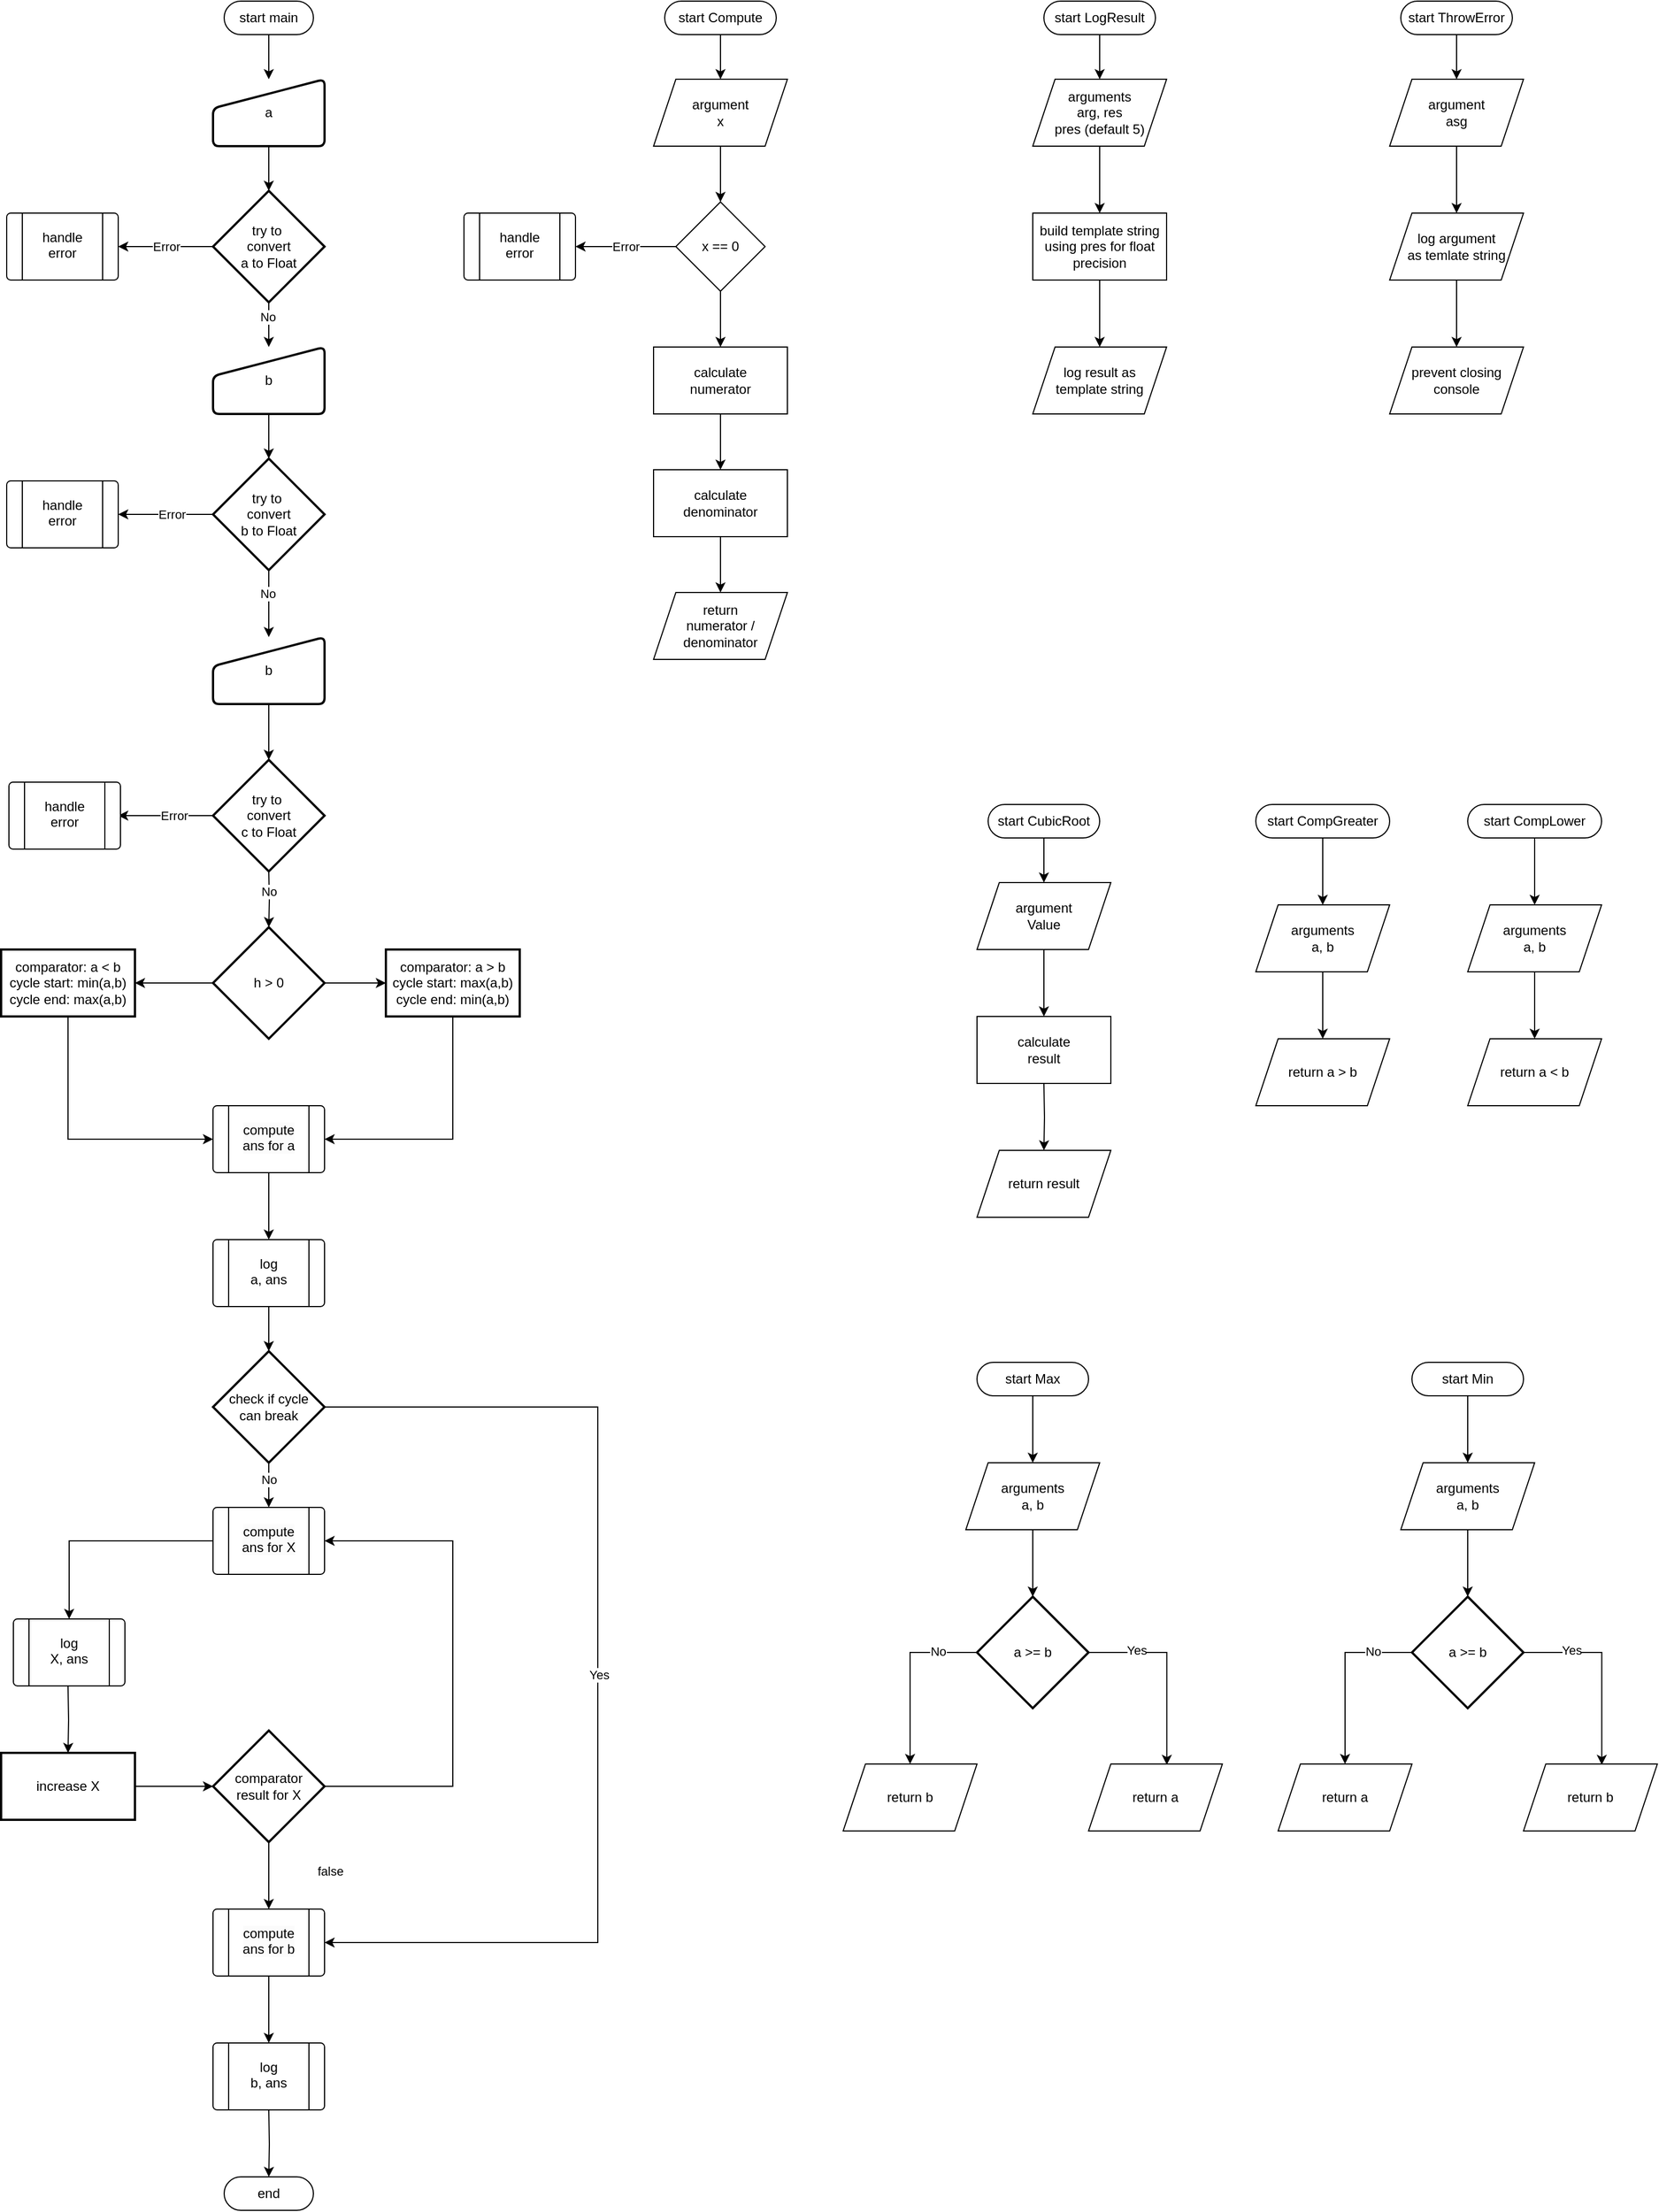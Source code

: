 <mxfile version="24.7.12">
  <diagram name="Page-1" id="rGpMSFOonj487tE5j5Fk">
    <mxGraphModel dx="2978" dy="1855" grid="1" gridSize="10" guides="1" tooltips="1" connect="1" arrows="1" fold="1" page="1" pageScale="1" pageWidth="850" pageHeight="1100" math="0" shadow="0">
      <root>
        <mxCell id="0" />
        <mxCell id="1" parent="0" />
        <mxCell id="5gMmRkLPcR2b_tLrsvK7-10" style="edgeStyle=orthogonalEdgeStyle;rounded=0;orthogonalLoop=1;jettySize=auto;html=1;exitX=0.5;exitY=0.5;exitDx=0;exitDy=15;exitPerimeter=0;entryX=0.5;entryY=0;entryDx=0;entryDy=0;" parent="1" source="5gMmRkLPcR2b_tLrsvK7-4" target="5gMmRkLPcR2b_tLrsvK7-5" edge="1">
          <mxGeometry relative="1" as="geometry" />
        </mxCell>
        <mxCell id="5gMmRkLPcR2b_tLrsvK7-4" value="start main" style="html=1;dashed=0;whiteSpace=wrap;shape=mxgraph.dfd.start" parent="1" vertex="1">
          <mxGeometry x="385" y="180" width="80" height="30" as="geometry" />
        </mxCell>
        <mxCell id="5gMmRkLPcR2b_tLrsvK7-5" value="a" style="html=1;strokeWidth=2;shape=manualInput;whiteSpace=wrap;rounded=1;size=26;arcSize=11;" parent="1" vertex="1">
          <mxGeometry x="375" y="250" width="100" height="60" as="geometry" />
        </mxCell>
        <mxCell id="5gMmRkLPcR2b_tLrsvK7-6" value="&lt;div&gt;try to&amp;nbsp;&lt;/div&gt;&lt;div&gt;convert&lt;/div&gt;&lt;div&gt;a to Float&lt;/div&gt;" style="strokeWidth=2;html=1;shape=mxgraph.flowchart.decision;whiteSpace=wrap;" parent="1" vertex="1">
          <mxGeometry x="375" y="350" width="100" height="100" as="geometry" />
        </mxCell>
        <mxCell id="5gMmRkLPcR2b_tLrsvK7-8" value="Error" style="edgeStyle=orthogonalEdgeStyle;rounded=0;orthogonalLoop=1;jettySize=auto;html=1;entryX=1;entryY=0.5;entryDx=0;entryDy=0;entryPerimeter=0;" parent="1" source="5gMmRkLPcR2b_tLrsvK7-6" edge="1">
          <mxGeometry relative="1" as="geometry">
            <mxPoint x="290" y="400" as="targetPoint" />
          </mxGeometry>
        </mxCell>
        <mxCell id="5gMmRkLPcR2b_tLrsvK7-11" style="edgeStyle=orthogonalEdgeStyle;rounded=0;orthogonalLoop=1;jettySize=auto;html=1;exitX=0.5;exitY=1;exitDx=0;exitDy=0;entryX=0.5;entryY=0;entryDx=0;entryDy=0;entryPerimeter=0;" parent="1" source="5gMmRkLPcR2b_tLrsvK7-5" target="5gMmRkLPcR2b_tLrsvK7-6" edge="1">
          <mxGeometry relative="1" as="geometry" />
        </mxCell>
        <mxCell id="5gMmRkLPcR2b_tLrsvK7-13" value="&lt;div&gt;&lt;div&gt;try to&amp;nbsp;&lt;/div&gt;&lt;div&gt;convert&lt;/div&gt;&lt;div&gt;b to Float&lt;/div&gt;&lt;/div&gt;" style="strokeWidth=2;html=1;shape=mxgraph.flowchart.decision;whiteSpace=wrap;" parent="1" vertex="1">
          <mxGeometry x="375" y="590" width="100" height="100" as="geometry" />
        </mxCell>
        <mxCell id="5gMmRkLPcR2b_tLrsvK7-15" style="edgeStyle=orthogonalEdgeStyle;rounded=0;orthogonalLoop=1;jettySize=auto;html=1;entryX=1;entryY=0.5;entryDx=0;entryDy=0;" parent="1" source="5gMmRkLPcR2b_tLrsvK7-13" target="O79FLIzLbf8TsEZj3FIF-6" edge="1">
          <mxGeometry relative="1" as="geometry">
            <mxPoint x="290" y="660" as="targetPoint" />
          </mxGeometry>
        </mxCell>
        <mxCell id="O79FLIzLbf8TsEZj3FIF-11" value="Error" style="edgeLabel;html=1;align=center;verticalAlign=middle;resizable=0;points=[];" vertex="1" connectable="0" parent="5gMmRkLPcR2b_tLrsvK7-15">
          <mxGeometry x="-0.13" relative="1" as="geometry">
            <mxPoint as="offset" />
          </mxGeometry>
        </mxCell>
        <mxCell id="5gMmRkLPcR2b_tLrsvK7-17" value="&lt;div&gt;try to&amp;nbsp;&lt;/div&gt;&lt;div&gt;convert&lt;/div&gt;&lt;div&gt;c to Float&lt;/div&gt;" style="strokeWidth=2;html=1;shape=mxgraph.flowchart.decision;whiteSpace=wrap;" parent="1" vertex="1">
          <mxGeometry x="375" y="860" width="100" height="100" as="geometry" />
        </mxCell>
        <mxCell id="5gMmRkLPcR2b_tLrsvK7-19" style="edgeStyle=orthogonalEdgeStyle;rounded=0;orthogonalLoop=1;jettySize=auto;html=1;entryX=1;entryY=0.5;entryDx=0;entryDy=0;entryPerimeter=0;" parent="1" edge="1">
          <mxGeometry relative="1" as="geometry">
            <mxPoint x="375" y="910" as="sourcePoint" />
            <mxPoint x="290" y="910" as="targetPoint" />
          </mxGeometry>
        </mxCell>
        <mxCell id="O79FLIzLbf8TsEZj3FIF-12" value="Error" style="edgeLabel;html=1;align=center;verticalAlign=middle;resizable=0;points=[];" vertex="1" connectable="0" parent="5gMmRkLPcR2b_tLrsvK7-19">
          <mxGeometry x="-0.266" y="-2" relative="1" as="geometry">
            <mxPoint x="-4" y="2" as="offset" />
          </mxGeometry>
        </mxCell>
        <mxCell id="5gMmRkLPcR2b_tLrsvK7-21" style="edgeStyle=orthogonalEdgeStyle;rounded=0;orthogonalLoop=1;jettySize=auto;html=1;exitX=0.5;exitY=1;exitDx=0;exitDy=0;exitPerimeter=0;" parent="1" source="5gMmRkLPcR2b_tLrsvK7-6" edge="1">
          <mxGeometry relative="1" as="geometry">
            <mxPoint x="425" y="490" as="targetPoint" />
          </mxGeometry>
        </mxCell>
        <mxCell id="5gMmRkLPcR2b_tLrsvK7-23" value="No" style="edgeLabel;html=1;align=center;verticalAlign=middle;resizable=0;points=[];" parent="5gMmRkLPcR2b_tLrsvK7-21" vertex="1" connectable="0">
          <mxGeometry x="-0.38" y="-1" relative="1" as="geometry">
            <mxPoint as="offset" />
          </mxGeometry>
        </mxCell>
        <mxCell id="5gMmRkLPcR2b_tLrsvK7-22" style="edgeStyle=orthogonalEdgeStyle;rounded=0;orthogonalLoop=1;jettySize=auto;html=1;exitX=0.5;exitY=1;exitDx=0;exitDy=0;exitPerimeter=0;entryX=0.5;entryY=0;entryDx=0;entryDy=0;" parent="1" source="5gMmRkLPcR2b_tLrsvK7-13" target="O79FLIzLbf8TsEZj3FIF-16" edge="1">
          <mxGeometry relative="1" as="geometry" />
        </mxCell>
        <mxCell id="5gMmRkLPcR2b_tLrsvK7-24" value="No" style="edgeLabel;html=1;align=center;verticalAlign=middle;resizable=0;points=[];" parent="5gMmRkLPcR2b_tLrsvK7-22" vertex="1" connectable="0">
          <mxGeometry x="-0.307" y="-1" relative="1" as="geometry">
            <mxPoint as="offset" />
          </mxGeometry>
        </mxCell>
        <mxCell id="5gMmRkLPcR2b_tLrsvK7-29" value="" style="edgeStyle=orthogonalEdgeStyle;rounded=0;orthogonalLoop=1;jettySize=auto;html=1;" parent="1" source="5gMmRkLPcR2b_tLrsvK7-25" target="5gMmRkLPcR2b_tLrsvK7-28" edge="1">
          <mxGeometry relative="1" as="geometry" />
        </mxCell>
        <mxCell id="5gMmRkLPcR2b_tLrsvK7-31" style="edgeStyle=orthogonalEdgeStyle;rounded=0;orthogonalLoop=1;jettySize=auto;html=1;exitX=1;exitY=0.5;exitDx=0;exitDy=0;exitPerimeter=0;entryX=0;entryY=0.5;entryDx=0;entryDy=0;" parent="1" source="5gMmRkLPcR2b_tLrsvK7-25" target="5gMmRkLPcR2b_tLrsvK7-30" edge="1">
          <mxGeometry relative="1" as="geometry" />
        </mxCell>
        <mxCell id="5gMmRkLPcR2b_tLrsvK7-25" value="&lt;div&gt;&lt;div&gt;h &amp;gt; 0&lt;/div&gt;&lt;/div&gt;" style="strokeWidth=2;html=1;shape=mxgraph.flowchart.decision;whiteSpace=wrap;" parent="1" vertex="1">
          <mxGeometry x="375" y="1010" width="100" height="100" as="geometry" />
        </mxCell>
        <mxCell id="5gMmRkLPcR2b_tLrsvK7-26" style="edgeStyle=orthogonalEdgeStyle;rounded=0;orthogonalLoop=1;jettySize=auto;html=1;exitX=0.5;exitY=1;exitDx=0;exitDy=0;exitPerimeter=0;entryX=0.5;entryY=0;entryDx=0;entryDy=0;entryPerimeter=0;" parent="1" target="5gMmRkLPcR2b_tLrsvK7-25" edge="1">
          <mxGeometry relative="1" as="geometry">
            <mxPoint x="425" y="960" as="sourcePoint" />
          </mxGeometry>
        </mxCell>
        <mxCell id="5gMmRkLPcR2b_tLrsvK7-27" value="No" style="edgeLabel;html=1;align=center;verticalAlign=middle;resizable=0;points=[];" parent="5gMmRkLPcR2b_tLrsvK7-26" vertex="1" connectable="0">
          <mxGeometry x="-0.307" y="-1" relative="1" as="geometry">
            <mxPoint as="offset" />
          </mxGeometry>
        </mxCell>
        <mxCell id="5gMmRkLPcR2b_tLrsvK7-33" style="edgeStyle=orthogonalEdgeStyle;rounded=0;orthogonalLoop=1;jettySize=auto;html=1;exitX=0.5;exitY=1;exitDx=0;exitDy=0;entryX=0;entryY=0.5;entryDx=0;entryDy=0;" parent="1" source="5gMmRkLPcR2b_tLrsvK7-28" target="O79FLIzLbf8TsEZj3FIF-21" edge="1">
          <mxGeometry relative="1" as="geometry">
            <mxPoint x="365" y="1200" as="targetPoint" />
          </mxGeometry>
        </mxCell>
        <mxCell id="5gMmRkLPcR2b_tLrsvK7-28" value="comparator: a &amp;lt; b&lt;div&gt;cycle start: min(a,b)&lt;/div&gt;&lt;div&gt;cycle end: max(a,b)&lt;/div&gt;" style="whiteSpace=wrap;html=1;strokeWidth=2;" parent="1" vertex="1">
          <mxGeometry x="185" y="1030" width="120" height="60" as="geometry" />
        </mxCell>
        <mxCell id="5gMmRkLPcR2b_tLrsvK7-34" style="edgeStyle=orthogonalEdgeStyle;rounded=0;orthogonalLoop=1;jettySize=auto;html=1;exitX=0.5;exitY=1;exitDx=0;exitDy=0;entryX=1;entryY=0.5;entryDx=0;entryDy=0;" parent="1" source="5gMmRkLPcR2b_tLrsvK7-30" target="O79FLIzLbf8TsEZj3FIF-21" edge="1">
          <mxGeometry relative="1" as="geometry">
            <mxPoint x="475" y="1280" as="targetPoint" />
          </mxGeometry>
        </mxCell>
        <mxCell id="5gMmRkLPcR2b_tLrsvK7-30" value="comparator: a &amp;gt; b&lt;div&gt;cycle start: m&lt;span style=&quot;background-color: initial;&quot;&gt;ax&lt;/span&gt;&lt;span style=&quot;background-color: initial;&quot;&gt;(a,b)&lt;/span&gt;&lt;/div&gt;&lt;div&gt;cycle end: m&lt;span style=&quot;background-color: initial;&quot;&gt;in&lt;/span&gt;&lt;span style=&quot;background-color: initial;&quot;&gt;(a,b)&lt;/span&gt;&lt;/div&gt;" style="whiteSpace=wrap;html=1;strokeWidth=2;" parent="1" vertex="1">
          <mxGeometry x="530" y="1030" width="120" height="60" as="geometry" />
        </mxCell>
        <mxCell id="5gMmRkLPcR2b_tLrsvK7-38" style="edgeStyle=orthogonalEdgeStyle;rounded=0;orthogonalLoop=1;jettySize=auto;html=1;exitX=0.5;exitY=1;exitDx=0;exitDy=0;entryX=0.5;entryY=0;entryDx=0;entryDy=0;" parent="1" target="5gMmRkLPcR2b_tLrsvK7-37" edge="1">
          <mxGeometry relative="1" as="geometry">
            <mxPoint x="245" y="1690" as="sourcePoint" />
          </mxGeometry>
        </mxCell>
        <mxCell id="5gMmRkLPcR2b_tLrsvK7-37" value="increase X" style="whiteSpace=wrap;html=1;strokeWidth=2;" parent="1" vertex="1">
          <mxGeometry x="185" y="1750" width="120" height="60" as="geometry" />
        </mxCell>
        <mxCell id="5gMmRkLPcR2b_tLrsvK7-44" style="edgeStyle=orthogonalEdgeStyle;rounded=0;orthogonalLoop=1;jettySize=auto;html=1;exitX=0.5;exitY=1;exitDx=0;exitDy=0;exitPerimeter=0;entryX=0.5;entryY=0;entryDx=0;entryDy=0;" parent="1" source="5gMmRkLPcR2b_tLrsvK7-39" edge="1" target="5gMmRkLPcR2b_tLrsvK7-65">
          <mxGeometry relative="1" as="geometry">
            <mxPoint x="424.882" y="1800" as="targetPoint" />
          </mxGeometry>
        </mxCell>
        <mxCell id="5gMmRkLPcR2b_tLrsvK7-45" value="false" style="edgeLabel;html=1;align=center;verticalAlign=middle;resizable=0;points=[];" parent="5gMmRkLPcR2b_tLrsvK7-44" vertex="1" connectable="0">
          <mxGeometry x="-0.103" y="-1" relative="1" as="geometry">
            <mxPoint x="56" y="-1" as="offset" />
          </mxGeometry>
        </mxCell>
        <mxCell id="O79FLIzLbf8TsEZj3FIF-29" style="edgeStyle=orthogonalEdgeStyle;rounded=0;orthogonalLoop=1;jettySize=auto;html=1;exitX=1;exitY=0.5;exitDx=0;exitDy=0;exitPerimeter=0;entryX=1;entryY=0.5;entryDx=0;entryDy=0;" edge="1" parent="1" source="5gMmRkLPcR2b_tLrsvK7-39" target="5gMmRkLPcR2b_tLrsvK7-54">
          <mxGeometry relative="1" as="geometry">
            <Array as="points">
              <mxPoint x="590" y="1780" />
              <mxPoint x="590" y="1560" />
            </Array>
          </mxGeometry>
        </mxCell>
        <mxCell id="5gMmRkLPcR2b_tLrsvK7-39" value="&lt;div&gt;&lt;div&gt;comparator&lt;/div&gt;&lt;/div&gt;&lt;div&gt;result for X&lt;/div&gt;" style="strokeWidth=2;html=1;shape=mxgraph.flowchart.decision;whiteSpace=wrap;" parent="1" vertex="1">
          <mxGeometry x="375" y="1730" width="100" height="100" as="geometry" />
        </mxCell>
        <mxCell id="5gMmRkLPcR2b_tLrsvK7-40" style="edgeStyle=orthogonalEdgeStyle;rounded=0;orthogonalLoop=1;jettySize=auto;html=1;exitX=1;exitY=0.5;exitDx=0;exitDy=0;entryX=0;entryY=0.5;entryDx=0;entryDy=0;entryPerimeter=0;" parent="1" source="5gMmRkLPcR2b_tLrsvK7-37" target="5gMmRkLPcR2b_tLrsvK7-39" edge="1">
          <mxGeometry relative="1" as="geometry" />
        </mxCell>
        <mxCell id="5gMmRkLPcR2b_tLrsvK7-48" style="edgeStyle=orthogonalEdgeStyle;rounded=0;orthogonalLoop=1;jettySize=auto;html=1;exitX=0.5;exitY=1;exitDx=0;exitDy=0;entryX=0.5;entryY=0;entryDx=0;entryDy=0;" parent="1" edge="1">
          <mxGeometry relative="1" as="geometry">
            <mxPoint x="425" y="1950" as="sourcePoint" />
            <mxPoint x="425" y="2010" as="targetPoint" />
          </mxGeometry>
        </mxCell>
        <mxCell id="5gMmRkLPcR2b_tLrsvK7-49" value="end" style="html=1;dashed=0;whiteSpace=wrap;shape=mxgraph.dfd.start" parent="1" vertex="1">
          <mxGeometry x="385" y="2130" width="80" height="30" as="geometry" />
        </mxCell>
        <mxCell id="5gMmRkLPcR2b_tLrsvK7-50" style="edgeStyle=orthogonalEdgeStyle;rounded=0;orthogonalLoop=1;jettySize=auto;html=1;exitX=0.5;exitY=1;exitDx=0;exitDy=0;entryX=0.5;entryY=0.5;entryDx=0;entryDy=-15;entryPerimeter=0;" parent="1" target="5gMmRkLPcR2b_tLrsvK7-49" edge="1">
          <mxGeometry relative="1" as="geometry">
            <mxPoint x="425" y="2070" as="sourcePoint" />
          </mxGeometry>
        </mxCell>
        <mxCell id="5gMmRkLPcR2b_tLrsvK7-56" value="" style="group" parent="1" vertex="1" connectable="0">
          <mxGeometry x="375" y="1530" width="100" height="60" as="geometry" />
        </mxCell>
        <object label="" id="5gMmRkLPcR2b_tLrsvK7-54">
          <mxCell style="verticalLabelPosition=bottom;verticalAlign=top;html=1;shape=process;whiteSpace=wrap;rounded=1;size=0.14;arcSize=6;" parent="5gMmRkLPcR2b_tLrsvK7-56" vertex="1">
            <mxGeometry width="100" height="60" as="geometry" />
          </mxCell>
        </object>
        <mxCell id="5gMmRkLPcR2b_tLrsvK7-55" value="&lt;span style=&quot;color: rgb(0, 0, 0); font-family: Helvetica; font-size: 12px; font-style: normal; font-variant-ligatures: normal; font-variant-caps: normal; font-weight: 400; letter-spacing: normal; orphans: 2; text-indent: 0px; text-transform: none; widows: 2; word-spacing: 0px; -webkit-text-stroke-width: 0px; white-space: normal; background-color: rgb(251, 251, 251); text-decoration-thickness: initial; text-decoration-style: initial; text-decoration-color: initial; float: none; display: inline !important;&quot;&gt;compute&lt;/span&gt;&lt;div&gt;&lt;span style=&quot;color: rgb(0, 0, 0); font-family: Helvetica; font-size: 12px; font-style: normal; font-variant-ligatures: normal; font-variant-caps: normal; font-weight: 400; letter-spacing: normal; orphans: 2; text-indent: 0px; text-transform: none; widows: 2; word-spacing: 0px; -webkit-text-stroke-width: 0px; white-space: normal; background-color: rgb(251, 251, 251); text-decoration-thickness: initial; text-decoration-style: initial; text-decoration-color: initial; float: none; display: inline !important;&quot;&gt;ans for X&lt;/span&gt;&lt;/div&gt;" style="text;whiteSpace=wrap;html=1;fontFamily=Helvetica;fontSize=12;fontColor=default;align=center;" parent="5gMmRkLPcR2b_tLrsvK7-56" vertex="1">
          <mxGeometry x="10" y="7.5" width="80" height="45" as="geometry" />
        </mxCell>
        <mxCell id="5gMmRkLPcR2b_tLrsvK7-58" value="" style="group" parent="1" vertex="1" connectable="0">
          <mxGeometry x="196" y="1630" width="100" height="60" as="geometry" />
        </mxCell>
        <object label="" id="5gMmRkLPcR2b_tLrsvK7-59">
          <mxCell style="verticalLabelPosition=bottom;verticalAlign=top;html=1;shape=process;whiteSpace=wrap;rounded=1;size=0.14;arcSize=6;" parent="5gMmRkLPcR2b_tLrsvK7-58" vertex="1">
            <mxGeometry width="100" height="60" as="geometry" />
          </mxCell>
        </object>
        <mxCell id="5gMmRkLPcR2b_tLrsvK7-60" value="log&lt;div&gt;X,&amp;nbsp;&lt;span style=&quot;background-color: initial;&quot;&gt;ans&lt;/span&gt;&lt;/div&gt;" style="text;whiteSpace=wrap;html=1;fontFamily=Helvetica;fontSize=12;fontColor=default;align=center;" parent="5gMmRkLPcR2b_tLrsvK7-58" vertex="1">
          <mxGeometry x="10" y="7.5" width="80" height="45" as="geometry" />
        </mxCell>
        <mxCell id="5gMmRkLPcR2b_tLrsvK7-64" value="" style="group" parent="1" vertex="1" connectable="0">
          <mxGeometry x="375" y="1890" width="100" height="60" as="geometry" />
        </mxCell>
        <object label="" id="5gMmRkLPcR2b_tLrsvK7-65">
          <mxCell style="verticalLabelPosition=bottom;verticalAlign=top;html=1;shape=process;whiteSpace=wrap;rounded=1;size=0.14;arcSize=6;" parent="5gMmRkLPcR2b_tLrsvK7-64" vertex="1">
            <mxGeometry width="100" height="60" as="geometry" />
          </mxCell>
        </object>
        <mxCell id="5gMmRkLPcR2b_tLrsvK7-66" value="&lt;span style=&quot;color: rgb(0, 0, 0); font-family: Helvetica; font-size: 12px; font-style: normal; font-variant-ligatures: normal; font-variant-caps: normal; font-weight: 400; letter-spacing: normal; orphans: 2; text-indent: 0px; text-transform: none; widows: 2; word-spacing: 0px; -webkit-text-stroke-width: 0px; white-space: normal; background-color: rgb(251, 251, 251); text-decoration-thickness: initial; text-decoration-style: initial; text-decoration-color: initial; float: none; display: inline !important;&quot;&gt;compute&lt;/span&gt;&lt;div&gt;&lt;span style=&quot;color: rgb(0, 0, 0); font-family: Helvetica; font-size: 12px; font-style: normal; font-variant-ligatures: normal; font-variant-caps: normal; font-weight: 400; letter-spacing: normal; orphans: 2; text-indent: 0px; text-transform: none; widows: 2; word-spacing: 0px; -webkit-text-stroke-width: 0px; white-space: normal; background-color: rgb(251, 251, 251); text-decoration-thickness: initial; text-decoration-style: initial; text-decoration-color: initial; float: none; display: inline !important;&quot;&gt;ans for b&lt;/span&gt;&lt;/div&gt;" style="text;whiteSpace=wrap;html=1;fontFamily=Helvetica;fontSize=12;fontColor=default;align=center;" parent="5gMmRkLPcR2b_tLrsvK7-64" vertex="1">
          <mxGeometry x="10" y="7.5" width="80" height="45" as="geometry" />
        </mxCell>
        <mxCell id="5gMmRkLPcR2b_tLrsvK7-67" value="" style="group" parent="1" vertex="1" connectable="0">
          <mxGeometry x="375" y="2010" width="100" height="60" as="geometry" />
        </mxCell>
        <object label="" id="5gMmRkLPcR2b_tLrsvK7-68">
          <mxCell style="verticalLabelPosition=bottom;verticalAlign=top;html=1;shape=process;whiteSpace=wrap;rounded=1;size=0.14;arcSize=6;" parent="5gMmRkLPcR2b_tLrsvK7-67" vertex="1">
            <mxGeometry width="100" height="60" as="geometry" />
          </mxCell>
        </object>
        <mxCell id="5gMmRkLPcR2b_tLrsvK7-69" value="log&lt;div&gt;b,&amp;nbsp;&lt;span style=&quot;background-color: initial;&quot;&gt;ans&lt;/span&gt;&lt;/div&gt;" style="text;whiteSpace=wrap;html=1;fontFamily=Helvetica;fontSize=12;fontColor=default;align=center;" parent="5gMmRkLPcR2b_tLrsvK7-67" vertex="1">
          <mxGeometry x="10" y="7.5" width="80" height="45" as="geometry" />
        </mxCell>
        <mxCell id="O79FLIzLbf8TsEZj3FIF-2" value="" style="group" vertex="1" connectable="0" parent="1">
          <mxGeometry x="190" y="370" width="100" height="60" as="geometry" />
        </mxCell>
        <object label="" id="O79FLIzLbf8TsEZj3FIF-3">
          <mxCell style="verticalLabelPosition=bottom;verticalAlign=top;html=1;shape=process;whiteSpace=wrap;rounded=1;size=0.14;arcSize=6;" vertex="1" parent="O79FLIzLbf8TsEZj3FIF-2">
            <mxGeometry width="100" height="60" as="geometry" />
          </mxCell>
        </object>
        <mxCell id="O79FLIzLbf8TsEZj3FIF-4" value="handle&lt;div&gt;error&lt;/div&gt;" style="text;whiteSpace=wrap;html=1;fontFamily=Helvetica;fontSize=12;fontColor=default;align=center;" vertex="1" parent="O79FLIzLbf8TsEZj3FIF-2">
          <mxGeometry x="10" y="7.5" width="80" height="45" as="geometry" />
        </mxCell>
        <mxCell id="O79FLIzLbf8TsEZj3FIF-5" value="" style="group" vertex="1" connectable="0" parent="1">
          <mxGeometry x="190" y="610" width="100" height="60" as="geometry" />
        </mxCell>
        <object label="" id="O79FLIzLbf8TsEZj3FIF-6">
          <mxCell style="verticalLabelPosition=bottom;verticalAlign=top;html=1;shape=process;whiteSpace=wrap;rounded=1;size=0.14;arcSize=6;" vertex="1" parent="O79FLIzLbf8TsEZj3FIF-5">
            <mxGeometry width="100" height="60" as="geometry" />
          </mxCell>
        </object>
        <mxCell id="O79FLIzLbf8TsEZj3FIF-7" value="handle&lt;div&gt;error&lt;/div&gt;" style="text;whiteSpace=wrap;html=1;fontFamily=Helvetica;fontSize=12;fontColor=default;align=center;" vertex="1" parent="O79FLIzLbf8TsEZj3FIF-5">
          <mxGeometry x="10" y="7.5" width="80" height="45" as="geometry" />
        </mxCell>
        <mxCell id="O79FLIzLbf8TsEZj3FIF-8" value="" style="group" vertex="1" connectable="0" parent="1">
          <mxGeometry x="192" y="880" width="100" height="60" as="geometry" />
        </mxCell>
        <object label="" id="O79FLIzLbf8TsEZj3FIF-9">
          <mxCell style="verticalLabelPosition=bottom;verticalAlign=top;html=1;shape=process;whiteSpace=wrap;rounded=1;size=0.14;arcSize=6;" vertex="1" parent="O79FLIzLbf8TsEZj3FIF-8">
            <mxGeometry width="100" height="60" as="geometry" />
          </mxCell>
        </object>
        <mxCell id="O79FLIzLbf8TsEZj3FIF-10" value="handle&lt;div&gt;error&lt;/div&gt;" style="text;whiteSpace=wrap;html=1;fontFamily=Helvetica;fontSize=12;fontColor=default;align=center;" vertex="1" parent="O79FLIzLbf8TsEZj3FIF-8">
          <mxGeometry x="10" y="7.5" width="80" height="45" as="geometry" />
        </mxCell>
        <mxCell id="O79FLIzLbf8TsEZj3FIF-15" value="b" style="html=1;strokeWidth=2;shape=manualInput;whiteSpace=wrap;rounded=1;size=26;arcSize=11;" vertex="1" parent="1">
          <mxGeometry x="375" y="490" width="100" height="60" as="geometry" />
        </mxCell>
        <mxCell id="O79FLIzLbf8TsEZj3FIF-16" value="b" style="html=1;strokeWidth=2;shape=manualInput;whiteSpace=wrap;rounded=1;size=26;arcSize=11;" vertex="1" parent="1">
          <mxGeometry x="375" y="750" width="100" height="60" as="geometry" />
        </mxCell>
        <mxCell id="O79FLIzLbf8TsEZj3FIF-17" style="edgeStyle=orthogonalEdgeStyle;rounded=0;orthogonalLoop=1;jettySize=auto;html=1;exitX=0.5;exitY=1;exitDx=0;exitDy=0;entryX=0.5;entryY=0;entryDx=0;entryDy=0;entryPerimeter=0;" edge="1" parent="1" source="O79FLIzLbf8TsEZj3FIF-15" target="5gMmRkLPcR2b_tLrsvK7-13">
          <mxGeometry relative="1" as="geometry" />
        </mxCell>
        <mxCell id="O79FLIzLbf8TsEZj3FIF-19" style="edgeStyle=orthogonalEdgeStyle;rounded=0;orthogonalLoop=1;jettySize=auto;html=1;exitX=0.5;exitY=1;exitDx=0;exitDy=0;entryX=0.5;entryY=0;entryDx=0;entryDy=0;entryPerimeter=0;" edge="1" parent="1" source="O79FLIzLbf8TsEZj3FIF-16" target="5gMmRkLPcR2b_tLrsvK7-17">
          <mxGeometry relative="1" as="geometry" />
        </mxCell>
        <mxCell id="O79FLIzLbf8TsEZj3FIF-20" value="" style="group" vertex="1" connectable="0" parent="1">
          <mxGeometry x="375" y="1170" width="100" height="60" as="geometry" />
        </mxCell>
        <object label="" id="O79FLIzLbf8TsEZj3FIF-21">
          <mxCell style="verticalLabelPosition=bottom;verticalAlign=top;html=1;shape=process;whiteSpace=wrap;rounded=1;size=0.14;arcSize=6;" vertex="1" parent="O79FLIzLbf8TsEZj3FIF-20">
            <mxGeometry width="100" height="60" as="geometry" />
          </mxCell>
        </object>
        <mxCell id="O79FLIzLbf8TsEZj3FIF-22" value="&lt;span style=&quot;color: rgb(0, 0, 0); font-family: Helvetica; font-size: 12px; font-style: normal; font-variant-ligatures: normal; font-variant-caps: normal; font-weight: 400; letter-spacing: normal; orphans: 2; text-indent: 0px; text-transform: none; widows: 2; word-spacing: 0px; -webkit-text-stroke-width: 0px; white-space: normal; background-color: rgb(251, 251, 251); text-decoration-thickness: initial; text-decoration-style: initial; text-decoration-color: initial; float: none; display: inline !important;&quot;&gt;compute&lt;/span&gt;&lt;div&gt;&lt;span style=&quot;color: rgb(0, 0, 0); font-family: Helvetica; font-size: 12px; font-style: normal; font-variant-ligatures: normal; font-variant-caps: normal; font-weight: 400; letter-spacing: normal; orphans: 2; text-indent: 0px; text-transform: none; widows: 2; word-spacing: 0px; -webkit-text-stroke-width: 0px; white-space: normal; background-color: rgb(251, 251, 251); text-decoration-thickness: initial; text-decoration-style: initial; text-decoration-color: initial; float: none; display: inline !important;&quot;&gt;ans for a&lt;/span&gt;&lt;/div&gt;" style="text;whiteSpace=wrap;html=1;fontFamily=Helvetica;fontSize=12;fontColor=default;align=center;" vertex="1" parent="O79FLIzLbf8TsEZj3FIF-20">
          <mxGeometry x="10" y="7.5" width="80" height="45" as="geometry" />
        </mxCell>
        <mxCell id="O79FLIzLbf8TsEZj3FIF-23" value="" style="group" vertex="1" connectable="0" parent="1">
          <mxGeometry x="375" y="1290" width="100" height="60" as="geometry" />
        </mxCell>
        <object label="" id="O79FLIzLbf8TsEZj3FIF-24">
          <mxCell style="verticalLabelPosition=bottom;verticalAlign=top;html=1;shape=process;whiteSpace=wrap;rounded=1;size=0.14;arcSize=6;" vertex="1" parent="O79FLIzLbf8TsEZj3FIF-23">
            <mxGeometry width="100" height="60" as="geometry" />
          </mxCell>
        </object>
        <mxCell id="O79FLIzLbf8TsEZj3FIF-25" value="log&lt;div&gt;a,&amp;nbsp;&lt;span style=&quot;background-color: initial;&quot;&gt;ans&lt;/span&gt;&lt;/div&gt;" style="text;whiteSpace=wrap;html=1;fontFamily=Helvetica;fontSize=12;fontColor=default;align=center;" vertex="1" parent="O79FLIzLbf8TsEZj3FIF-23">
          <mxGeometry x="10" y="7.5" width="80" height="45" as="geometry" />
        </mxCell>
        <mxCell id="O79FLIzLbf8TsEZj3FIF-26" style="edgeStyle=orthogonalEdgeStyle;rounded=0;orthogonalLoop=1;jettySize=auto;html=1;exitX=0.5;exitY=1;exitDx=0;exitDy=0;entryX=0.5;entryY=0;entryDx=0;entryDy=0;" edge="1" parent="1" source="O79FLIzLbf8TsEZj3FIF-21" target="O79FLIzLbf8TsEZj3FIF-24">
          <mxGeometry relative="1" as="geometry" />
        </mxCell>
        <mxCell id="O79FLIzLbf8TsEZj3FIF-27" style="edgeStyle=orthogonalEdgeStyle;rounded=0;orthogonalLoop=1;jettySize=auto;html=1;exitX=0.5;exitY=1;exitDx=0;exitDy=0;entryX=0.5;entryY=0;entryDx=0;entryDy=0;exitPerimeter=0;" edge="1" parent="1" source="O79FLIzLbf8TsEZj3FIF-30" target="5gMmRkLPcR2b_tLrsvK7-54">
          <mxGeometry relative="1" as="geometry" />
        </mxCell>
        <mxCell id="O79FLIzLbf8TsEZj3FIF-37" value="&lt;span style=&quot;color: rgba(0, 0, 0, 0); font-family: monospace; font-size: 0px; text-align: start; background-color: rgb(251, 251, 251);&quot;&gt;%3CmxGraphModel%3E%3Croot%3E%3CmxCell%20id%3D%220%22%2F%3E%3CmxCell%20id%3D%221%22%20parent%3D%220%22%2F%3E%3CmxCell%20id%3D%222%22%20value%3D%22No%22%20style%3D%22edgeLabel%3Bhtml%3D1%3Balign%3Dcenter%3BverticalAlign%3Dmiddle%3Bresizable%3D0%3Bpoints%3D%5B%5D%3B%22%20vertex%3D%221%22%20connectable%3D%220%22%20parent%3D%221%22%3E%3CmxGeometry%20x%3D%22456%22%20y%3D%221508%22%20as%3D%22geometry%22%2F%3E%3C%2FmxCell%3E%3C%2Froot%3E%3C%2FmxGraphModel%3E&lt;/span&gt;" style="edgeLabel;html=1;align=center;verticalAlign=middle;resizable=0;points=[];" vertex="1" connectable="0" parent="O79FLIzLbf8TsEZj3FIF-27">
          <mxGeometry x="-0.305" y="1" relative="1" as="geometry">
            <mxPoint as="offset" />
          </mxGeometry>
        </mxCell>
        <mxCell id="O79FLIzLbf8TsEZj3FIF-38" value="No" style="edgeLabel;html=1;align=center;verticalAlign=middle;resizable=0;points=[];" vertex="1" connectable="0" parent="O79FLIzLbf8TsEZj3FIF-27">
          <mxGeometry x="-0.28" relative="1" as="geometry">
            <mxPoint as="offset" />
          </mxGeometry>
        </mxCell>
        <mxCell id="O79FLIzLbf8TsEZj3FIF-28" style="edgeStyle=orthogonalEdgeStyle;rounded=0;orthogonalLoop=1;jettySize=auto;html=1;exitX=0;exitY=0.5;exitDx=0;exitDy=0;entryX=0.5;entryY=0;entryDx=0;entryDy=0;" edge="1" parent="1" source="5gMmRkLPcR2b_tLrsvK7-54" target="5gMmRkLPcR2b_tLrsvK7-59">
          <mxGeometry relative="1" as="geometry" />
        </mxCell>
        <mxCell id="O79FLIzLbf8TsEZj3FIF-31" value="" style="edgeStyle=orthogonalEdgeStyle;rounded=0;orthogonalLoop=1;jettySize=auto;html=1;exitX=0.5;exitY=1;exitDx=0;exitDy=0;entryX=0.5;entryY=0;entryDx=0;entryDy=0;" edge="1" parent="1" source="O79FLIzLbf8TsEZj3FIF-24" target="O79FLIzLbf8TsEZj3FIF-30">
          <mxGeometry relative="1" as="geometry">
            <mxPoint x="425" y="1350" as="sourcePoint" />
            <mxPoint x="190" y="1530" as="targetPoint" />
          </mxGeometry>
        </mxCell>
        <mxCell id="O79FLIzLbf8TsEZj3FIF-36" style="edgeStyle=orthogonalEdgeStyle;rounded=0;orthogonalLoop=1;jettySize=auto;html=1;exitX=1;exitY=0.5;exitDx=0;exitDy=0;exitPerimeter=0;entryX=1;entryY=0.5;entryDx=0;entryDy=0;" edge="1" parent="1" source="O79FLIzLbf8TsEZj3FIF-30" target="5gMmRkLPcR2b_tLrsvK7-65">
          <mxGeometry relative="1" as="geometry">
            <Array as="points">
              <mxPoint x="720" y="1440" />
              <mxPoint x="720" y="1920" />
            </Array>
          </mxGeometry>
        </mxCell>
        <mxCell id="O79FLIzLbf8TsEZj3FIF-39" value="Yes" style="edgeLabel;html=1;align=center;verticalAlign=middle;resizable=0;points=[];" vertex="1" connectable="0" parent="O79FLIzLbf8TsEZj3FIF-36">
          <mxGeometry x="-0.001" y="1" relative="1" as="geometry">
            <mxPoint as="offset" />
          </mxGeometry>
        </mxCell>
        <mxCell id="O79FLIzLbf8TsEZj3FIF-30" value="&lt;div&gt;&lt;div&gt;check if cycle&lt;/div&gt;&lt;/div&gt;&lt;div&gt;can break&lt;/div&gt;" style="strokeWidth=2;html=1;shape=mxgraph.flowchart.decision;whiteSpace=wrap;" vertex="1" parent="1">
          <mxGeometry x="375" y="1390" width="100" height="100" as="geometry" />
        </mxCell>
        <mxCell id="O79FLIzLbf8TsEZj3FIF-43" style="edgeStyle=orthogonalEdgeStyle;rounded=0;orthogonalLoop=1;jettySize=auto;html=1;exitX=0.5;exitY=0.5;exitDx=0;exitDy=15;exitPerimeter=0;entryX=0.5;entryY=0;entryDx=0;entryDy=0;" edge="1" parent="1" source="O79FLIzLbf8TsEZj3FIF-40" target="O79FLIzLbf8TsEZj3FIF-42">
          <mxGeometry relative="1" as="geometry" />
        </mxCell>
        <mxCell id="O79FLIzLbf8TsEZj3FIF-40" value="start Compute" style="html=1;dashed=0;whiteSpace=wrap;shape=mxgraph.dfd.start" vertex="1" parent="1">
          <mxGeometry x="780" y="180" width="100" height="30" as="geometry" />
        </mxCell>
        <mxCell id="O79FLIzLbf8TsEZj3FIF-50" style="edgeStyle=orthogonalEdgeStyle;rounded=0;orthogonalLoop=1;jettySize=auto;html=1;exitX=0.5;exitY=1;exitDx=0;exitDy=0;entryX=0.5;entryY=0;entryDx=0;entryDy=0;" edge="1" parent="1" source="O79FLIzLbf8TsEZj3FIF-41" target="O79FLIzLbf8TsEZj3FIF-49">
          <mxGeometry relative="1" as="geometry" />
        </mxCell>
        <mxCell id="O79FLIzLbf8TsEZj3FIF-41" value="x == 0" style="rhombus;whiteSpace=wrap;html=1;" vertex="1" parent="1">
          <mxGeometry x="790" y="360" width="80" height="80" as="geometry" />
        </mxCell>
        <mxCell id="O79FLIzLbf8TsEZj3FIF-44" style="edgeStyle=orthogonalEdgeStyle;rounded=0;orthogonalLoop=1;jettySize=auto;html=1;exitX=0.5;exitY=1;exitDx=0;exitDy=0;entryX=0.5;entryY=0;entryDx=0;entryDy=0;" edge="1" parent="1" source="O79FLIzLbf8TsEZj3FIF-42" target="O79FLIzLbf8TsEZj3FIF-41">
          <mxGeometry relative="1" as="geometry" />
        </mxCell>
        <mxCell id="O79FLIzLbf8TsEZj3FIF-42" value="argument&lt;div&gt;x&lt;/div&gt;" style="shape=parallelogram;perimeter=parallelogramPerimeter;whiteSpace=wrap;html=1;fixedSize=1;" vertex="1" parent="1">
          <mxGeometry x="770" y="250" width="120" height="60" as="geometry" />
        </mxCell>
        <mxCell id="O79FLIzLbf8TsEZj3FIF-45" value="Error" style="edgeStyle=orthogonalEdgeStyle;rounded=0;orthogonalLoop=1;jettySize=auto;html=1;entryX=1;entryY=0.5;entryDx=0;entryDy=0;entryPerimeter=0;exitX=0;exitY=0.5;exitDx=0;exitDy=0;" edge="1" parent="1" source="O79FLIzLbf8TsEZj3FIF-41">
          <mxGeometry relative="1" as="geometry">
            <mxPoint x="785" y="400" as="sourcePoint" />
            <mxPoint x="700" y="400" as="targetPoint" />
          </mxGeometry>
        </mxCell>
        <mxCell id="O79FLIzLbf8TsEZj3FIF-46" value="" style="group" vertex="1" connectable="0" parent="1">
          <mxGeometry x="600" y="370" width="100" height="60" as="geometry" />
        </mxCell>
        <object label="" id="O79FLIzLbf8TsEZj3FIF-47">
          <mxCell style="verticalLabelPosition=bottom;verticalAlign=top;html=1;shape=process;whiteSpace=wrap;rounded=1;size=0.14;arcSize=6;" vertex="1" parent="O79FLIzLbf8TsEZj3FIF-46">
            <mxGeometry width="100" height="60" as="geometry" />
          </mxCell>
        </object>
        <mxCell id="O79FLIzLbf8TsEZj3FIF-48" value="handle&lt;div&gt;error&lt;/div&gt;" style="text;whiteSpace=wrap;html=1;fontFamily=Helvetica;fontSize=12;fontColor=default;align=center;" vertex="1" parent="O79FLIzLbf8TsEZj3FIF-46">
          <mxGeometry x="10" y="7.5" width="80" height="45" as="geometry" />
        </mxCell>
        <mxCell id="O79FLIzLbf8TsEZj3FIF-52" style="edgeStyle=orthogonalEdgeStyle;rounded=0;orthogonalLoop=1;jettySize=auto;html=1;exitX=0.5;exitY=1;exitDx=0;exitDy=0;entryX=0.5;entryY=0;entryDx=0;entryDy=0;" edge="1" parent="1" source="O79FLIzLbf8TsEZj3FIF-49" target="O79FLIzLbf8TsEZj3FIF-51">
          <mxGeometry relative="1" as="geometry" />
        </mxCell>
        <mxCell id="O79FLIzLbf8TsEZj3FIF-49" value="calculate&lt;div&gt;numerator&lt;br&gt;&lt;/div&gt;" style="rounded=0;whiteSpace=wrap;html=1;" vertex="1" parent="1">
          <mxGeometry x="770" y="490" width="120" height="60" as="geometry" />
        </mxCell>
        <mxCell id="O79FLIzLbf8TsEZj3FIF-54" style="edgeStyle=orthogonalEdgeStyle;rounded=0;orthogonalLoop=1;jettySize=auto;html=1;exitX=0.5;exitY=1;exitDx=0;exitDy=0;entryX=0.5;entryY=0;entryDx=0;entryDy=0;" edge="1" parent="1" source="O79FLIzLbf8TsEZj3FIF-51" target="O79FLIzLbf8TsEZj3FIF-53">
          <mxGeometry relative="1" as="geometry" />
        </mxCell>
        <mxCell id="O79FLIzLbf8TsEZj3FIF-51" value="calculate&lt;div&gt;denominator&lt;br&gt;&lt;/div&gt;" style="rounded=0;whiteSpace=wrap;html=1;" vertex="1" parent="1">
          <mxGeometry x="770" y="600" width="120" height="60" as="geometry" />
        </mxCell>
        <mxCell id="O79FLIzLbf8TsEZj3FIF-53" value="return&lt;br&gt;numerator / denominator" style="shape=parallelogram;perimeter=parallelogramPerimeter;whiteSpace=wrap;html=1;fixedSize=1;" vertex="1" parent="1">
          <mxGeometry x="770" y="710" width="120" height="60" as="geometry" />
        </mxCell>
        <mxCell id="O79FLIzLbf8TsEZj3FIF-58" style="edgeStyle=orthogonalEdgeStyle;rounded=0;orthogonalLoop=1;jettySize=auto;html=1;exitX=0.5;exitY=0.5;exitDx=0;exitDy=15;exitPerimeter=0;entryX=0.5;entryY=0;entryDx=0;entryDy=0;" edge="1" parent="1" source="O79FLIzLbf8TsEZj3FIF-56" target="O79FLIzLbf8TsEZj3FIF-57">
          <mxGeometry relative="1" as="geometry" />
        </mxCell>
        <mxCell id="O79FLIzLbf8TsEZj3FIF-56" value="start LogResult" style="html=1;dashed=0;whiteSpace=wrap;shape=mxgraph.dfd.start" vertex="1" parent="1">
          <mxGeometry x="1120" y="180" width="100" height="30" as="geometry" />
        </mxCell>
        <mxCell id="O79FLIzLbf8TsEZj3FIF-60" style="edgeStyle=orthogonalEdgeStyle;rounded=0;orthogonalLoop=1;jettySize=auto;html=1;exitX=0.5;exitY=1;exitDx=0;exitDy=0;entryX=0.5;entryY=0;entryDx=0;entryDy=0;" edge="1" parent="1" source="O79FLIzLbf8TsEZj3FIF-57" target="O79FLIzLbf8TsEZj3FIF-59">
          <mxGeometry relative="1" as="geometry" />
        </mxCell>
        <mxCell id="O79FLIzLbf8TsEZj3FIF-57" value="arguments&lt;div&gt;arg,&amp;nbsp;res&lt;/div&gt;&lt;div&gt;pres (default 5)&lt;br&gt;&lt;/div&gt;" style="shape=parallelogram;perimeter=parallelogramPerimeter;whiteSpace=wrap;html=1;fixedSize=1;" vertex="1" parent="1">
          <mxGeometry x="1110" y="250" width="120" height="60" as="geometry" />
        </mxCell>
        <mxCell id="O79FLIzLbf8TsEZj3FIF-62" style="edgeStyle=orthogonalEdgeStyle;rounded=0;orthogonalLoop=1;jettySize=auto;html=1;exitX=0.5;exitY=1;exitDx=0;exitDy=0;entryX=0.5;entryY=0;entryDx=0;entryDy=0;" edge="1" parent="1" source="O79FLIzLbf8TsEZj3FIF-59" target="O79FLIzLbf8TsEZj3FIF-61">
          <mxGeometry relative="1" as="geometry" />
        </mxCell>
        <mxCell id="O79FLIzLbf8TsEZj3FIF-59" value="build template string&lt;div&gt;using pres for float precision&lt;/div&gt;" style="rounded=0;whiteSpace=wrap;html=1;" vertex="1" parent="1">
          <mxGeometry x="1110" y="370" width="120" height="60" as="geometry" />
        </mxCell>
        <mxCell id="O79FLIzLbf8TsEZj3FIF-61" value="&lt;div&gt;log result as&lt;/div&gt;&lt;div&gt;template string&lt;/div&gt;" style="shape=parallelogram;perimeter=parallelogramPerimeter;whiteSpace=wrap;html=1;fixedSize=1;" vertex="1" parent="1">
          <mxGeometry x="1110" y="490" width="120" height="60" as="geometry" />
        </mxCell>
        <mxCell id="O79FLIzLbf8TsEZj3FIF-69" style="edgeStyle=orthogonalEdgeStyle;rounded=0;orthogonalLoop=1;jettySize=auto;html=1;exitX=0.5;exitY=0.5;exitDx=0;exitDy=15;exitPerimeter=0;entryX=0.5;entryY=0;entryDx=0;entryDy=0;" edge="1" parent="1" source="O79FLIzLbf8TsEZj3FIF-66" target="O79FLIzLbf8TsEZj3FIF-67">
          <mxGeometry relative="1" as="geometry" />
        </mxCell>
        <mxCell id="O79FLIzLbf8TsEZj3FIF-66" value="start ThrowError" style="html=1;dashed=0;whiteSpace=wrap;shape=mxgraph.dfd.start" vertex="1" parent="1">
          <mxGeometry x="1440" y="180" width="100" height="30" as="geometry" />
        </mxCell>
        <mxCell id="O79FLIzLbf8TsEZj3FIF-70" style="edgeStyle=orthogonalEdgeStyle;rounded=0;orthogonalLoop=1;jettySize=auto;html=1;exitX=0.5;exitY=1;exitDx=0;exitDy=0;" edge="1" parent="1" source="O79FLIzLbf8TsEZj3FIF-67" target="O79FLIzLbf8TsEZj3FIF-68">
          <mxGeometry relative="1" as="geometry" />
        </mxCell>
        <mxCell id="O79FLIzLbf8TsEZj3FIF-67" value="argument&lt;div&gt;asg&lt;/div&gt;" style="shape=parallelogram;perimeter=parallelogramPerimeter;whiteSpace=wrap;html=1;fixedSize=1;" vertex="1" parent="1">
          <mxGeometry x="1430" y="250" width="120" height="60" as="geometry" />
        </mxCell>
        <mxCell id="O79FLIzLbf8TsEZj3FIF-72" style="edgeStyle=orthogonalEdgeStyle;rounded=0;orthogonalLoop=1;jettySize=auto;html=1;exitX=0.5;exitY=1;exitDx=0;exitDy=0;entryX=0.5;entryY=0;entryDx=0;entryDy=0;" edge="1" parent="1" source="O79FLIzLbf8TsEZj3FIF-68" target="O79FLIzLbf8TsEZj3FIF-71">
          <mxGeometry relative="1" as="geometry" />
        </mxCell>
        <mxCell id="O79FLIzLbf8TsEZj3FIF-68" value="log argument&lt;br&gt;&lt;div&gt;as temlate string&lt;/div&gt;" style="shape=parallelogram;perimeter=parallelogramPerimeter;whiteSpace=wrap;html=1;fixedSize=1;" vertex="1" parent="1">
          <mxGeometry x="1430" y="370" width="120" height="60" as="geometry" />
        </mxCell>
        <mxCell id="O79FLIzLbf8TsEZj3FIF-71" value="prevent closing console" style="shape=parallelogram;perimeter=parallelogramPerimeter;whiteSpace=wrap;html=1;fixedSize=1;" vertex="1" parent="1">
          <mxGeometry x="1430" y="490" width="120" height="60" as="geometry" />
        </mxCell>
        <mxCell id="O79FLIzLbf8TsEZj3FIF-81" style="edgeStyle=orthogonalEdgeStyle;rounded=0;orthogonalLoop=1;jettySize=auto;html=1;exitX=0.5;exitY=0.5;exitDx=0;exitDy=15;exitPerimeter=0;entryX=0.5;entryY=0;entryDx=0;entryDy=0;" edge="1" parent="1" source="O79FLIzLbf8TsEZj3FIF-82" target="O79FLIzLbf8TsEZj3FIF-84">
          <mxGeometry relative="1" as="geometry" />
        </mxCell>
        <mxCell id="O79FLIzLbf8TsEZj3FIF-82" value="start CubicRoot" style="html=1;dashed=0;whiteSpace=wrap;shape=mxgraph.dfd.start" vertex="1" parent="1">
          <mxGeometry x="1070" y="900" width="100" height="30" as="geometry" />
        </mxCell>
        <mxCell id="O79FLIzLbf8TsEZj3FIF-83" style="edgeStyle=orthogonalEdgeStyle;rounded=0;orthogonalLoop=1;jettySize=auto;html=1;exitX=0.5;exitY=1;exitDx=0;exitDy=0;" edge="1" parent="1" source="O79FLIzLbf8TsEZj3FIF-84">
          <mxGeometry relative="1" as="geometry">
            <mxPoint x="1120" y="1090" as="targetPoint" />
          </mxGeometry>
        </mxCell>
        <mxCell id="O79FLIzLbf8TsEZj3FIF-84" value="argument&lt;div&gt;Value&lt;/div&gt;" style="shape=parallelogram;perimeter=parallelogramPerimeter;whiteSpace=wrap;html=1;fixedSize=1;" vertex="1" parent="1">
          <mxGeometry x="1060" y="970" width="120" height="60" as="geometry" />
        </mxCell>
        <mxCell id="O79FLIzLbf8TsEZj3FIF-85" style="edgeStyle=orthogonalEdgeStyle;rounded=0;orthogonalLoop=1;jettySize=auto;html=1;exitX=0.5;exitY=1;exitDx=0;exitDy=0;entryX=0.5;entryY=0;entryDx=0;entryDy=0;" edge="1" parent="1" target="O79FLIzLbf8TsEZj3FIF-86">
          <mxGeometry relative="1" as="geometry">
            <mxPoint x="1120" y="1150" as="sourcePoint" />
          </mxGeometry>
        </mxCell>
        <mxCell id="O79FLIzLbf8TsEZj3FIF-86" value="return result" style="shape=parallelogram;perimeter=parallelogramPerimeter;whiteSpace=wrap;html=1;fixedSize=1;" vertex="1" parent="1">
          <mxGeometry x="1060" y="1210" width="120" height="60" as="geometry" />
        </mxCell>
        <mxCell id="O79FLIzLbf8TsEZj3FIF-87" value="calculate&lt;div&gt;result&lt;/div&gt;" style="rounded=0;whiteSpace=wrap;html=1;" vertex="1" parent="1">
          <mxGeometry x="1060" y="1090" width="120" height="60" as="geometry" />
        </mxCell>
        <mxCell id="O79FLIzLbf8TsEZj3FIF-91" style="edgeStyle=orthogonalEdgeStyle;rounded=0;orthogonalLoop=1;jettySize=auto;html=1;exitX=0.5;exitY=0.5;exitDx=0;exitDy=15;exitPerimeter=0;" edge="1" parent="1" source="O79FLIzLbf8TsEZj3FIF-88" target="O79FLIzLbf8TsEZj3FIF-90">
          <mxGeometry relative="1" as="geometry" />
        </mxCell>
        <mxCell id="O79FLIzLbf8TsEZj3FIF-88" value="start Max" style="html=1;dashed=0;whiteSpace=wrap;shape=mxgraph.dfd.start" vertex="1" parent="1">
          <mxGeometry x="1060" y="1400" width="100" height="30" as="geometry" />
        </mxCell>
        <mxCell id="O79FLIzLbf8TsEZj3FIF-93" style="edgeStyle=orthogonalEdgeStyle;rounded=0;orthogonalLoop=1;jettySize=auto;html=1;exitX=1;exitY=0.5;exitDx=0;exitDy=0;exitPerimeter=0;entryX=0.585;entryY=0.013;entryDx=0;entryDy=0;entryPerimeter=0;" edge="1" parent="1" source="O79FLIzLbf8TsEZj3FIF-89" target="O79FLIzLbf8TsEZj3FIF-94">
          <mxGeometry relative="1" as="geometry">
            <mxPoint x="1220" y="1758" as="targetPoint" />
          </mxGeometry>
        </mxCell>
        <mxCell id="O79FLIzLbf8TsEZj3FIF-95" value="Yes" style="edgeLabel;html=1;align=center;verticalAlign=middle;resizable=0;points=[];" vertex="1" connectable="0" parent="O79FLIzLbf8TsEZj3FIF-93">
          <mxGeometry x="-0.501" y="2" relative="1" as="geometry">
            <mxPoint as="offset" />
          </mxGeometry>
        </mxCell>
        <mxCell id="O79FLIzLbf8TsEZj3FIF-97" style="edgeStyle=orthogonalEdgeStyle;rounded=0;orthogonalLoop=1;jettySize=auto;html=1;exitX=0;exitY=0.5;exitDx=0;exitDy=0;exitPerimeter=0;" edge="1" parent="1" source="O79FLIzLbf8TsEZj3FIF-89" target="O79FLIzLbf8TsEZj3FIF-96">
          <mxGeometry relative="1" as="geometry" />
        </mxCell>
        <mxCell id="O79FLIzLbf8TsEZj3FIF-98" value="No" style="edgeLabel;html=1;align=center;verticalAlign=middle;resizable=0;points=[];" vertex="1" connectable="0" parent="O79FLIzLbf8TsEZj3FIF-97">
          <mxGeometry x="-0.564" y="-1" relative="1" as="geometry">
            <mxPoint as="offset" />
          </mxGeometry>
        </mxCell>
        <mxCell id="O79FLIzLbf8TsEZj3FIF-89" value="a &amp;gt;= b" style="strokeWidth=2;html=1;shape=mxgraph.flowchart.decision;whiteSpace=wrap;" vertex="1" parent="1">
          <mxGeometry x="1060" y="1610" width="100" height="100" as="geometry" />
        </mxCell>
        <mxCell id="O79FLIzLbf8TsEZj3FIF-90" value="arguments&lt;div&gt;a, b&lt;/div&gt;" style="shape=parallelogram;perimeter=parallelogramPerimeter;whiteSpace=wrap;html=1;fixedSize=1;" vertex="1" parent="1">
          <mxGeometry x="1050" y="1490" width="120" height="60" as="geometry" />
        </mxCell>
        <mxCell id="O79FLIzLbf8TsEZj3FIF-92" style="edgeStyle=orthogonalEdgeStyle;rounded=0;orthogonalLoop=1;jettySize=auto;html=1;exitX=0.5;exitY=1;exitDx=0;exitDy=0;entryX=0.5;entryY=0;entryDx=0;entryDy=0;entryPerimeter=0;" edge="1" parent="1" source="O79FLIzLbf8TsEZj3FIF-90" target="O79FLIzLbf8TsEZj3FIF-89">
          <mxGeometry relative="1" as="geometry" />
        </mxCell>
        <mxCell id="O79FLIzLbf8TsEZj3FIF-94" value="return a" style="shape=parallelogram;perimeter=parallelogramPerimeter;whiteSpace=wrap;html=1;fixedSize=1;" vertex="1" parent="1">
          <mxGeometry x="1160" y="1760" width="120" height="60" as="geometry" />
        </mxCell>
        <mxCell id="O79FLIzLbf8TsEZj3FIF-96" value="return b" style="shape=parallelogram;perimeter=parallelogramPerimeter;whiteSpace=wrap;html=1;fixedSize=1;" vertex="1" parent="1">
          <mxGeometry x="940" y="1760" width="120" height="60" as="geometry" />
        </mxCell>
        <mxCell id="O79FLIzLbf8TsEZj3FIF-110" style="edgeStyle=orthogonalEdgeStyle;rounded=0;orthogonalLoop=1;jettySize=auto;html=1;exitX=0.5;exitY=0.5;exitDx=0;exitDy=15;exitPerimeter=0;" edge="1" parent="1" source="O79FLIzLbf8TsEZj3FIF-111" target="O79FLIzLbf8TsEZj3FIF-117">
          <mxGeometry relative="1" as="geometry" />
        </mxCell>
        <mxCell id="O79FLIzLbf8TsEZj3FIF-111" value="start Min" style="html=1;dashed=0;whiteSpace=wrap;shape=mxgraph.dfd.start" vertex="1" parent="1">
          <mxGeometry x="1450" y="1400" width="100" height="30" as="geometry" />
        </mxCell>
        <mxCell id="O79FLIzLbf8TsEZj3FIF-112" style="edgeStyle=orthogonalEdgeStyle;rounded=0;orthogonalLoop=1;jettySize=auto;html=1;exitX=1;exitY=0.5;exitDx=0;exitDy=0;exitPerimeter=0;entryX=0.585;entryY=0.013;entryDx=0;entryDy=0;entryPerimeter=0;" edge="1" parent="1" source="O79FLIzLbf8TsEZj3FIF-116" target="O79FLIzLbf8TsEZj3FIF-119">
          <mxGeometry relative="1" as="geometry">
            <mxPoint x="1610" y="1758" as="targetPoint" />
          </mxGeometry>
        </mxCell>
        <mxCell id="O79FLIzLbf8TsEZj3FIF-113" value="Yes" style="edgeLabel;html=1;align=center;verticalAlign=middle;resizable=0;points=[];" vertex="1" connectable="0" parent="O79FLIzLbf8TsEZj3FIF-112">
          <mxGeometry x="-0.501" y="2" relative="1" as="geometry">
            <mxPoint as="offset" />
          </mxGeometry>
        </mxCell>
        <mxCell id="O79FLIzLbf8TsEZj3FIF-114" style="edgeStyle=orthogonalEdgeStyle;rounded=0;orthogonalLoop=1;jettySize=auto;html=1;exitX=0;exitY=0.5;exitDx=0;exitDy=0;exitPerimeter=0;" edge="1" parent="1" source="O79FLIzLbf8TsEZj3FIF-116" target="O79FLIzLbf8TsEZj3FIF-120">
          <mxGeometry relative="1" as="geometry" />
        </mxCell>
        <mxCell id="O79FLIzLbf8TsEZj3FIF-115" value="No" style="edgeLabel;html=1;align=center;verticalAlign=middle;resizable=0;points=[];" vertex="1" connectable="0" parent="O79FLIzLbf8TsEZj3FIF-114">
          <mxGeometry x="-0.564" y="-1" relative="1" as="geometry">
            <mxPoint as="offset" />
          </mxGeometry>
        </mxCell>
        <mxCell id="O79FLIzLbf8TsEZj3FIF-116" value="a &amp;gt;= b" style="strokeWidth=2;html=1;shape=mxgraph.flowchart.decision;whiteSpace=wrap;" vertex="1" parent="1">
          <mxGeometry x="1450" y="1610" width="100" height="100" as="geometry" />
        </mxCell>
        <mxCell id="O79FLIzLbf8TsEZj3FIF-117" value="arguments&lt;div&gt;a, b&lt;/div&gt;" style="shape=parallelogram;perimeter=parallelogramPerimeter;whiteSpace=wrap;html=1;fixedSize=1;" vertex="1" parent="1">
          <mxGeometry x="1440" y="1490" width="120" height="60" as="geometry" />
        </mxCell>
        <mxCell id="O79FLIzLbf8TsEZj3FIF-118" style="edgeStyle=orthogonalEdgeStyle;rounded=0;orthogonalLoop=1;jettySize=auto;html=1;exitX=0.5;exitY=1;exitDx=0;exitDy=0;entryX=0.5;entryY=0;entryDx=0;entryDy=0;entryPerimeter=0;" edge="1" parent="1" source="O79FLIzLbf8TsEZj3FIF-117" target="O79FLIzLbf8TsEZj3FIF-116">
          <mxGeometry relative="1" as="geometry" />
        </mxCell>
        <mxCell id="O79FLIzLbf8TsEZj3FIF-119" value="return b" style="shape=parallelogram;perimeter=parallelogramPerimeter;whiteSpace=wrap;html=1;fixedSize=1;" vertex="1" parent="1">
          <mxGeometry x="1550" y="1760" width="120" height="60" as="geometry" />
        </mxCell>
        <mxCell id="O79FLIzLbf8TsEZj3FIF-120" value="return a" style="shape=parallelogram;perimeter=parallelogramPerimeter;whiteSpace=wrap;html=1;fixedSize=1;" vertex="1" parent="1">
          <mxGeometry x="1330" y="1760" width="120" height="60" as="geometry" />
        </mxCell>
        <mxCell id="O79FLIzLbf8TsEZj3FIF-149" style="edgeStyle=orthogonalEdgeStyle;rounded=0;orthogonalLoop=1;jettySize=auto;html=1;exitX=0.5;exitY=0.5;exitDx=0;exitDy=15;exitPerimeter=0;" edge="1" parent="1" source="O79FLIzLbf8TsEZj3FIF-150" target="O79FLIzLbf8TsEZj3FIF-151">
          <mxGeometry relative="1" as="geometry" />
        </mxCell>
        <mxCell id="O79FLIzLbf8TsEZj3FIF-150" value="start CompGreater" style="html=1;dashed=0;whiteSpace=wrap;shape=mxgraph.dfd.start" vertex="1" parent="1">
          <mxGeometry x="1310" y="900" width="120" height="30" as="geometry" />
        </mxCell>
        <mxCell id="O79FLIzLbf8TsEZj3FIF-151" value="arguments&lt;div&gt;a, b&lt;/div&gt;" style="shape=parallelogram;perimeter=parallelogramPerimeter;whiteSpace=wrap;html=1;fixedSize=1;" vertex="1" parent="1">
          <mxGeometry x="1310" y="990" width="120" height="60" as="geometry" />
        </mxCell>
        <mxCell id="O79FLIzLbf8TsEZj3FIF-152" style="edgeStyle=orthogonalEdgeStyle;rounded=0;orthogonalLoop=1;jettySize=auto;html=1;exitX=0.5;exitY=1;exitDx=0;exitDy=0;" edge="1" parent="1" source="O79FLIzLbf8TsEZj3FIF-151" target="O79FLIzLbf8TsEZj3FIF-153">
          <mxGeometry relative="1" as="geometry">
            <mxPoint x="1370" y="1110" as="targetPoint" />
          </mxGeometry>
        </mxCell>
        <mxCell id="O79FLIzLbf8TsEZj3FIF-153" value="return a &amp;gt; b" style="shape=parallelogram;perimeter=parallelogramPerimeter;whiteSpace=wrap;html=1;fixedSize=1;" vertex="1" parent="1">
          <mxGeometry x="1310" y="1110" width="120" height="60" as="geometry" />
        </mxCell>
        <mxCell id="O79FLIzLbf8TsEZj3FIF-154" style="edgeStyle=orthogonalEdgeStyle;rounded=0;orthogonalLoop=1;jettySize=auto;html=1;exitX=0.5;exitY=0.5;exitDx=0;exitDy=15;exitPerimeter=0;" edge="1" parent="1" source="O79FLIzLbf8TsEZj3FIF-155" target="O79FLIzLbf8TsEZj3FIF-156">
          <mxGeometry relative="1" as="geometry" />
        </mxCell>
        <mxCell id="O79FLIzLbf8TsEZj3FIF-155" value="start CompLower" style="html=1;dashed=0;whiteSpace=wrap;shape=mxgraph.dfd.start" vertex="1" parent="1">
          <mxGeometry x="1500" y="900" width="120" height="30" as="geometry" />
        </mxCell>
        <mxCell id="O79FLIzLbf8TsEZj3FIF-156" value="arguments&lt;div&gt;a, b&lt;/div&gt;" style="shape=parallelogram;perimeter=parallelogramPerimeter;whiteSpace=wrap;html=1;fixedSize=1;" vertex="1" parent="1">
          <mxGeometry x="1500" y="990" width="120" height="60" as="geometry" />
        </mxCell>
        <mxCell id="O79FLIzLbf8TsEZj3FIF-157" style="edgeStyle=orthogonalEdgeStyle;rounded=0;orthogonalLoop=1;jettySize=auto;html=1;exitX=0.5;exitY=1;exitDx=0;exitDy=0;" edge="1" parent="1" source="O79FLIzLbf8TsEZj3FIF-156" target="O79FLIzLbf8TsEZj3FIF-158">
          <mxGeometry relative="1" as="geometry">
            <mxPoint x="1560" y="1110" as="targetPoint" />
          </mxGeometry>
        </mxCell>
        <mxCell id="O79FLIzLbf8TsEZj3FIF-158" value="return a &amp;lt; b" style="shape=parallelogram;perimeter=parallelogramPerimeter;whiteSpace=wrap;html=1;fixedSize=1;" vertex="1" parent="1">
          <mxGeometry x="1500" y="1110" width="120" height="60" as="geometry" />
        </mxCell>
      </root>
    </mxGraphModel>
  </diagram>
</mxfile>
